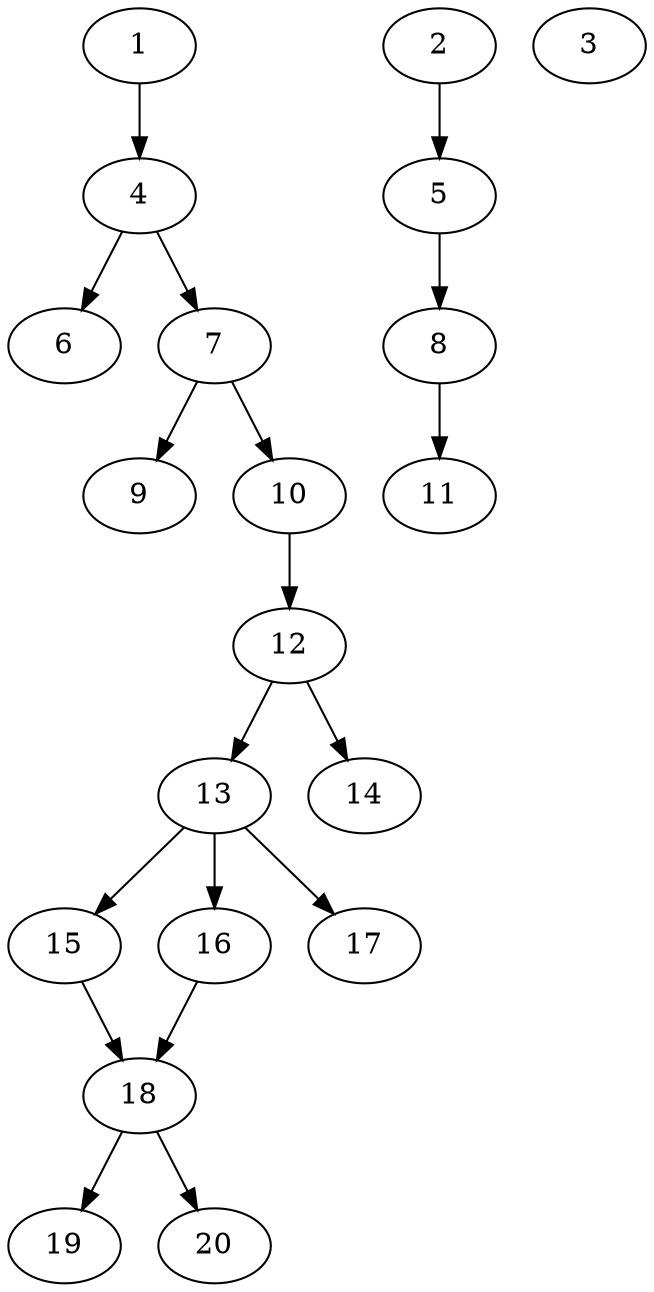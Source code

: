 // DAG automatically generated by daggen at Sat Jul 27 15:34:46 2019
// ./daggen --dot -n 20 --ccr 0.3 --fat 0.4 --regular 0.5 --density 0.4 --mindata 5242880 --maxdata 52428800 
digraph G {
  1 [size="153934507", alpha="0.02", expect_size="46180352"] 
  1 -> 4 [size ="46180352"]
  2 [size="44311893", alpha="0.08", expect_size="13293568"] 
  2 -> 5 [size ="13293568"]
  3 [size="86831787", alpha="0.07", expect_size="26049536"] 
  4 [size="133915307", alpha="0.14", expect_size="40174592"] 
  4 -> 6 [size ="40174592"]
  4 -> 7 [size ="40174592"]
  5 [size="55552000", alpha="0.18", expect_size="16665600"] 
  5 -> 8 [size ="16665600"]
  6 [size="22104747", alpha="0.19", expect_size="6631424"] 
  7 [size="19531093", alpha="0.03", expect_size="5859328"] 
  7 -> 9 [size ="5859328"]
  7 -> 10 [size ="5859328"]
  8 [size="60173653", alpha="0.10", expect_size="18052096"] 
  8 -> 11 [size ="18052096"]
  9 [size="152203947", alpha="0.12", expect_size="45661184"] 
  10 [size="70150827", alpha="0.16", expect_size="21045248"] 
  10 -> 12 [size ="21045248"]
  11 [size="28276053", alpha="0.12", expect_size="8482816"] 
  12 [size="41929387", alpha="0.16", expect_size="12578816"] 
  12 -> 13 [size ="12578816"]
  12 -> 14 [size ="12578816"]
  13 [size="102894933", alpha="0.03", expect_size="30868480"] 
  13 -> 15 [size ="30868480"]
  13 -> 16 [size ="30868480"]
  13 -> 17 [size ="30868480"]
  14 [size="157781333", alpha="0.04", expect_size="47334400"] 
  15 [size="113124693", alpha="0.15", expect_size="33937408"] 
  15 -> 18 [size ="33937408"]
  16 [size="93494613", alpha="0.00", expect_size="28048384"] 
  16 -> 18 [size ="28048384"]
  17 [size="86985387", alpha="0.13", expect_size="26095616"] 
  18 [size="112407893", alpha="0.19", expect_size="33722368"] 
  18 -> 19 [size ="33722368"]
  18 -> 20 [size ="33722368"]
  19 [size="35256320", alpha="0.19", expect_size="10576896"] 
  20 [size="131969707", alpha="0.14", expect_size="39590912"] 
}
